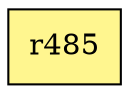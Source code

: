 digraph G {
rankdir=BT;ranksep="2.0";
"r485" [shape=record,fillcolor=khaki1,style=filled,label="{r485}"];
}